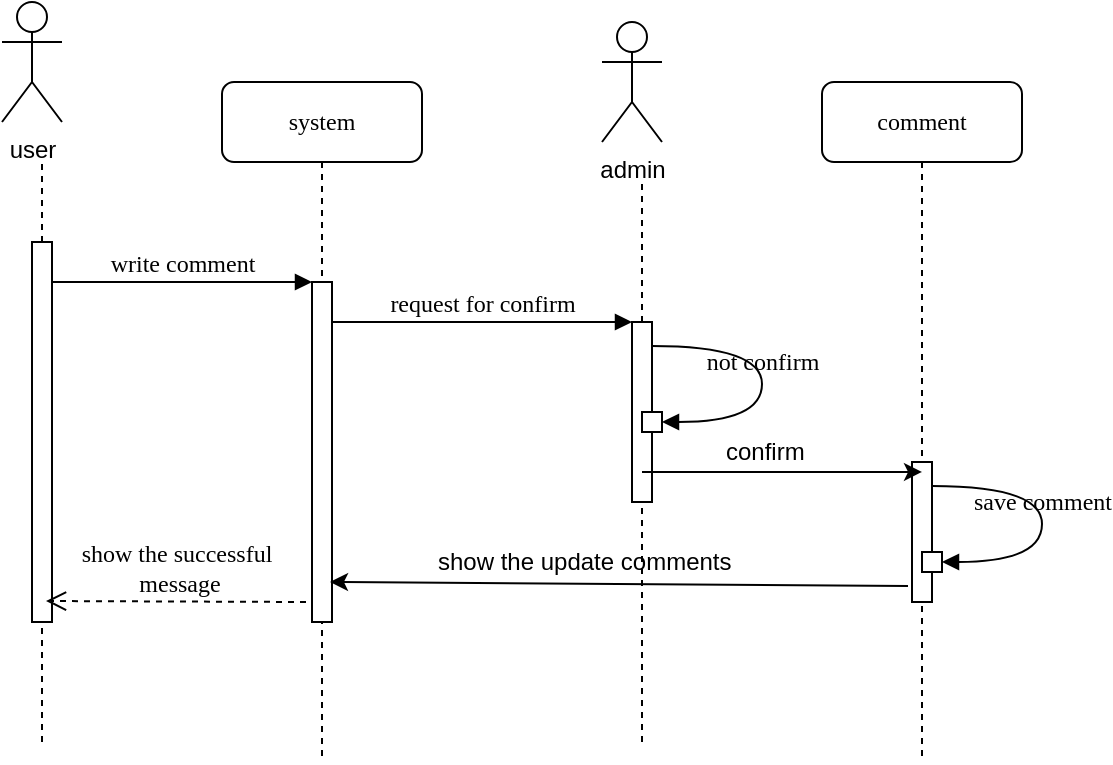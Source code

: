 <mxfile version="10.6.7" type="github"><diagram name="Page-1" id="13e1069c-82ec-6db2-03f1-153e76fe0fe0"><mxGraphModel dx="1080" dy="494" grid="1" gridSize="10" guides="1" tooltips="1" connect="1" arrows="1" fold="1" page="1" pageScale="1" pageWidth="1100" pageHeight="850" background="#ffffff" math="0" shadow="0"><root><mxCell id="0"/><mxCell id="1" parent="0"/><mxCell id="7baba1c4bc27f4b0-2" value="system" style="shape=umlLifeline;perimeter=lifelinePerimeter;whiteSpace=wrap;html=1;container=1;collapsible=0;recursiveResize=0;outlineConnect=0;rounded=1;shadow=0;comic=0;labelBackgroundColor=none;strokeColor=#000000;strokeWidth=1;fillColor=#FFFFFF;fontFamily=Verdana;fontSize=12;fontColor=#000000;align=center;" parent="1" vertex="1"><mxGeometry x="240" y="80" width="100" height="340" as="geometry"/></mxCell><mxCell id="7baba1c4bc27f4b0-10" value="" style="html=1;points=[];perimeter=orthogonalPerimeter;rounded=0;shadow=0;comic=0;labelBackgroundColor=none;strokeColor=#000000;strokeWidth=1;fillColor=#FFFFFF;fontFamily=Verdana;fontSize=12;fontColor=#000000;align=center;" parent="7baba1c4bc27f4b0-2" vertex="1"><mxGeometry x="45" y="100" width="10" height="170" as="geometry"/></mxCell><mxCell id="7baba1c4bc27f4b0-4" value="comment" style="shape=umlLifeline;perimeter=lifelinePerimeter;whiteSpace=wrap;html=1;container=1;collapsible=0;recursiveResize=0;outlineConnect=0;rounded=1;shadow=0;comic=0;labelBackgroundColor=none;strokeColor=#000000;strokeWidth=1;fillColor=#FFFFFF;fontFamily=Verdana;fontSize=12;fontColor=#000000;align=center;" parent="1" vertex="1"><mxGeometry x="540" y="80" width="100" height="340" as="geometry"/></mxCell><mxCell id="7baba1c4bc27f4b0-16" value="" style="html=1;points=[];perimeter=orthogonalPerimeter;rounded=0;shadow=0;comic=0;labelBackgroundColor=none;strokeColor=#000000;strokeWidth=1;fillColor=#FFFFFF;fontFamily=Verdana;fontSize=12;fontColor=#000000;align=center;" parent="1" vertex="1"><mxGeometry x="585" y="270" width="10" height="70" as="geometry"/></mxCell><mxCell id="7baba1c4bc27f4b0-11" value="write comment" style="html=1;verticalAlign=bottom;endArrow=block;entryX=0;entryY=0;labelBackgroundColor=none;fontFamily=Verdana;fontSize=12;edgeStyle=elbowEdgeStyle;elbow=vertical;" parent="1" target="7baba1c4bc27f4b0-10" edge="1"><mxGeometry relative="1" as="geometry"><mxPoint x="155" y="180" as="sourcePoint"/></mxGeometry></mxCell><mxCell id="7baba1c4bc27f4b0-14" value="request for confirm" style="html=1;verticalAlign=bottom;endArrow=block;entryX=0;entryY=0;labelBackgroundColor=none;fontFamily=Verdana;fontSize=12;edgeStyle=elbowEdgeStyle;elbow=vertical;" parent="1" source="7baba1c4bc27f4b0-10" edge="1"><mxGeometry relative="1" as="geometry"><mxPoint x="370" y="200" as="sourcePoint"/><mxPoint x="445" y="200" as="targetPoint"/></mxGeometry></mxCell><mxCell id="ZCaB57yEorL9bCzSX_ot-1" value="" style="endArrow=none;dashed=1;html=1;" parent="1" source="ZCaB57yEorL9bCzSX_ot-5" edge="1"><mxGeometry width="50" height="50" relative="1" as="geometry"><mxPoint x="150" y="561" as="sourcePoint"/><mxPoint x="150" y="120" as="targetPoint"/></mxGeometry></mxCell><mxCell id="ZCaB57yEorL9bCzSX_ot-2" value="" style="endArrow=none;dashed=1;html=1;" parent="1" source="ZCaB57yEorL9bCzSX_ot-7" edge="1"><mxGeometry width="50" height="50" relative="1" as="geometry"><mxPoint x="450" y="560" as="sourcePoint"/><mxPoint x="450" y="119" as="targetPoint"/></mxGeometry></mxCell><mxCell id="ZCaB57yEorL9bCzSX_ot-3" value="user" style="shape=umlActor;verticalLabelPosition=bottom;labelBackgroundColor=#ffffff;verticalAlign=top;html=1;outlineConnect=0;" parent="1" vertex="1"><mxGeometry x="130" y="40" width="30" height="60" as="geometry"/></mxCell><mxCell id="ZCaB57yEorL9bCzSX_ot-4" value="admin" style="shape=umlActor;verticalLabelPosition=bottom;labelBackgroundColor=#ffffff;verticalAlign=top;html=1;outlineConnect=0;" parent="1" vertex="1"><mxGeometry x="430" y="50" width="30" height="60" as="geometry"/></mxCell><mxCell id="ZCaB57yEorL9bCzSX_ot-5" value="" style="html=1;points=[];perimeter=orthogonalPerimeter;rounded=0;shadow=0;comic=0;labelBackgroundColor=none;strokeColor=#000000;strokeWidth=1;fillColor=#FFFFFF;fontFamily=Verdana;fontSize=12;fontColor=#000000;align=center;" parent="1" vertex="1"><mxGeometry x="145" y="160" width="10" height="190" as="geometry"/></mxCell><mxCell id="ZCaB57yEorL9bCzSX_ot-6" value="" style="endArrow=none;dashed=1;html=1;" parent="1" target="ZCaB57yEorL9bCzSX_ot-5" edge="1"><mxGeometry width="50" height="50" relative="1" as="geometry"><mxPoint x="150" y="410" as="sourcePoint"/><mxPoint x="150" y="120" as="targetPoint"/></mxGeometry></mxCell><mxCell id="ZCaB57yEorL9bCzSX_ot-7" value="" style="html=1;points=[];perimeter=orthogonalPerimeter;rounded=0;shadow=0;comic=0;labelBackgroundColor=none;strokeColor=#000000;strokeWidth=1;fillColor=#FFFFFF;fontFamily=Verdana;fontSize=12;fontColor=#000000;align=center;" parent="1" vertex="1"><mxGeometry x="445" y="200" width="10" height="90" as="geometry"/></mxCell><mxCell id="ZCaB57yEorL9bCzSX_ot-8" value="" style="endArrow=none;dashed=1;html=1;" parent="1" target="ZCaB57yEorL9bCzSX_ot-7" edge="1"><mxGeometry width="50" height="50" relative="1" as="geometry"><mxPoint x="450" y="410" as="sourcePoint"/><mxPoint x="450" y="119" as="targetPoint"/></mxGeometry></mxCell><mxCell id="ZCaB57yEorL9bCzSX_ot-9" value="not confirm" style="html=1;verticalAlign=bottom;endArrow=block;labelBackgroundColor=none;fontFamily=Verdana;fontSize=12;elbow=vertical;edgeStyle=orthogonalEdgeStyle;curved=1;entryX=1;entryY=0.286;entryPerimeter=0;exitX=1.038;exitY=0.345;exitPerimeter=0;" parent="1" edge="1"><mxGeometry relative="1" as="geometry"><mxPoint x="455" y="212" as="sourcePoint"/><mxPoint x="460" y="250" as="targetPoint"/><Array as="points"><mxPoint x="510" y="212"/><mxPoint x="510" y="250"/></Array></mxGeometry></mxCell><mxCell id="ZCaB57yEorL9bCzSX_ot-10" value="" style="whiteSpace=wrap;html=1;aspect=fixed;" parent="1" vertex="1"><mxGeometry x="450" y="245" width="10" height="10" as="geometry"/></mxCell><mxCell id="ZCaB57yEorL9bCzSX_ot-11" value="" style="endArrow=classic;html=1;entryX=0.5;entryY=0.071;entryDx=0;entryDy=0;entryPerimeter=0;" parent="1" edge="1" target="7baba1c4bc27f4b0-16"><mxGeometry width="50" height="50" relative="1" as="geometry"><mxPoint x="450" y="275" as="sourcePoint"/><mxPoint x="295" y="275" as="targetPoint"/></mxGeometry></mxCell><mxCell id="ZCaB57yEorL9bCzSX_ot-12" value="confirm&amp;nbsp;" style="text;html=1;resizable=0;points=[];autosize=1;align=left;verticalAlign=top;spacingTop=-4;" parent="1" vertex="1"><mxGeometry x="490" y="255" width="60" height="20" as="geometry"/></mxCell><mxCell id="q00lGEAdW8cjMSpoe90V-1" value="&lt;span&gt;show the successful&lt;br&gt;&amp;nbsp;message&lt;/span&gt;" style="html=1;verticalAlign=bottom;endArrow=open;dashed=1;endSize=8;labelBackgroundColor=none;fontFamily=Verdana;fontSize=12;edgeStyle=elbowEdgeStyle;elbow=vertical;" edge="1" parent="1"><mxGeometry relative="1" as="geometry"><mxPoint x="152" y="340" as="targetPoint"/><Array as="points"><mxPoint x="262" y="339.5"/><mxPoint x="292" y="339.5"/></Array><mxPoint x="282" y="340" as="sourcePoint"/></mxGeometry></mxCell><mxCell id="q00lGEAdW8cjMSpoe90V-2" value="" style="endArrow=classic;html=1;exitX=-0.2;exitY=0.886;exitDx=0;exitDy=0;exitPerimeter=0;entryX=0.9;entryY=0.882;entryDx=0;entryDy=0;entryPerimeter=0;" edge="1" parent="1" source="7baba1c4bc27f4b0-16" target="7baba1c4bc27f4b0-10"><mxGeometry width="50" height="50" relative="1" as="geometry"><mxPoint x="580" y="330" as="sourcePoint"/><mxPoint x="300" y="330" as="targetPoint"/></mxGeometry></mxCell><mxCell id="q00lGEAdW8cjMSpoe90V-3" value="show the update comments" style="text;html=1;resizable=0;points=[];autosize=1;align=left;verticalAlign=top;spacingTop=-4;" vertex="1" parent="1"><mxGeometry x="346" y="310" width="160" height="20" as="geometry"/></mxCell><mxCell id="q00lGEAdW8cjMSpoe90V-4" value="save comment" style="html=1;verticalAlign=bottom;endArrow=block;labelBackgroundColor=none;fontFamily=Verdana;fontSize=12;elbow=vertical;edgeStyle=orthogonalEdgeStyle;curved=1;entryX=1;entryY=0.286;entryPerimeter=0;exitX=1.038;exitY=0.345;exitPerimeter=0;" edge="1" parent="1"><mxGeometry relative="1" as="geometry"><mxPoint x="595" y="282" as="sourcePoint"/><mxPoint x="600" y="320" as="targetPoint"/><Array as="points"><mxPoint x="650" y="282"/><mxPoint x="650" y="320"/></Array></mxGeometry></mxCell><mxCell id="q00lGEAdW8cjMSpoe90V-5" value="" style="whiteSpace=wrap;html=1;aspect=fixed;" vertex="1" parent="1"><mxGeometry x="590" y="315" width="10" height="10" as="geometry"/></mxCell></root></mxGraphModel></diagram></mxfile>